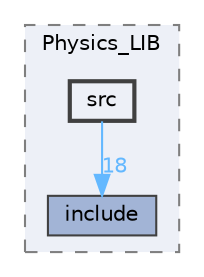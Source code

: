 digraph "D:/FCAI/GP/Codes/LIB/lib/Physics_LIB/src"
{
 // LATEX_PDF_SIZE
  bgcolor="transparent";
  edge [fontname=Helvetica,fontsize=10,labelfontname=Helvetica,labelfontsize=10];
  node [fontname=Helvetica,fontsize=10,shape=box,height=0.2,width=0.4];
  compound=true
  subgraph clusterdir_787acaf64017d5641c64393bd64682c4 {
    graph [ bgcolor="#edf0f7", pencolor="grey50", label="Physics_LIB", fontname=Helvetica,fontsize=10 style="filled,dashed", URL="dir_787acaf64017d5641c64393bd64682c4.html",tooltip=""]
  dir_d321b0b895e1a727907b7602d8e7d9be [label="include", fillcolor="#a2b4d6", color="grey25", style="filled", URL="dir_d321b0b895e1a727907b7602d8e7d9be.html",tooltip=""];
  dir_da10daccb90a794bd8e6c4d7b574d851 [label="src", fillcolor="#edf0f7", color="grey25", style="filled,bold", URL="dir_da10daccb90a794bd8e6c4d7b574d851.html",tooltip=""];
  }
  dir_da10daccb90a794bd8e6c4d7b574d851->dir_d321b0b895e1a727907b7602d8e7d9be [headlabel="18", labeldistance=1.5 headhref="dir_000005_000001.html" color="steelblue1" fontcolor="steelblue1"];
}
